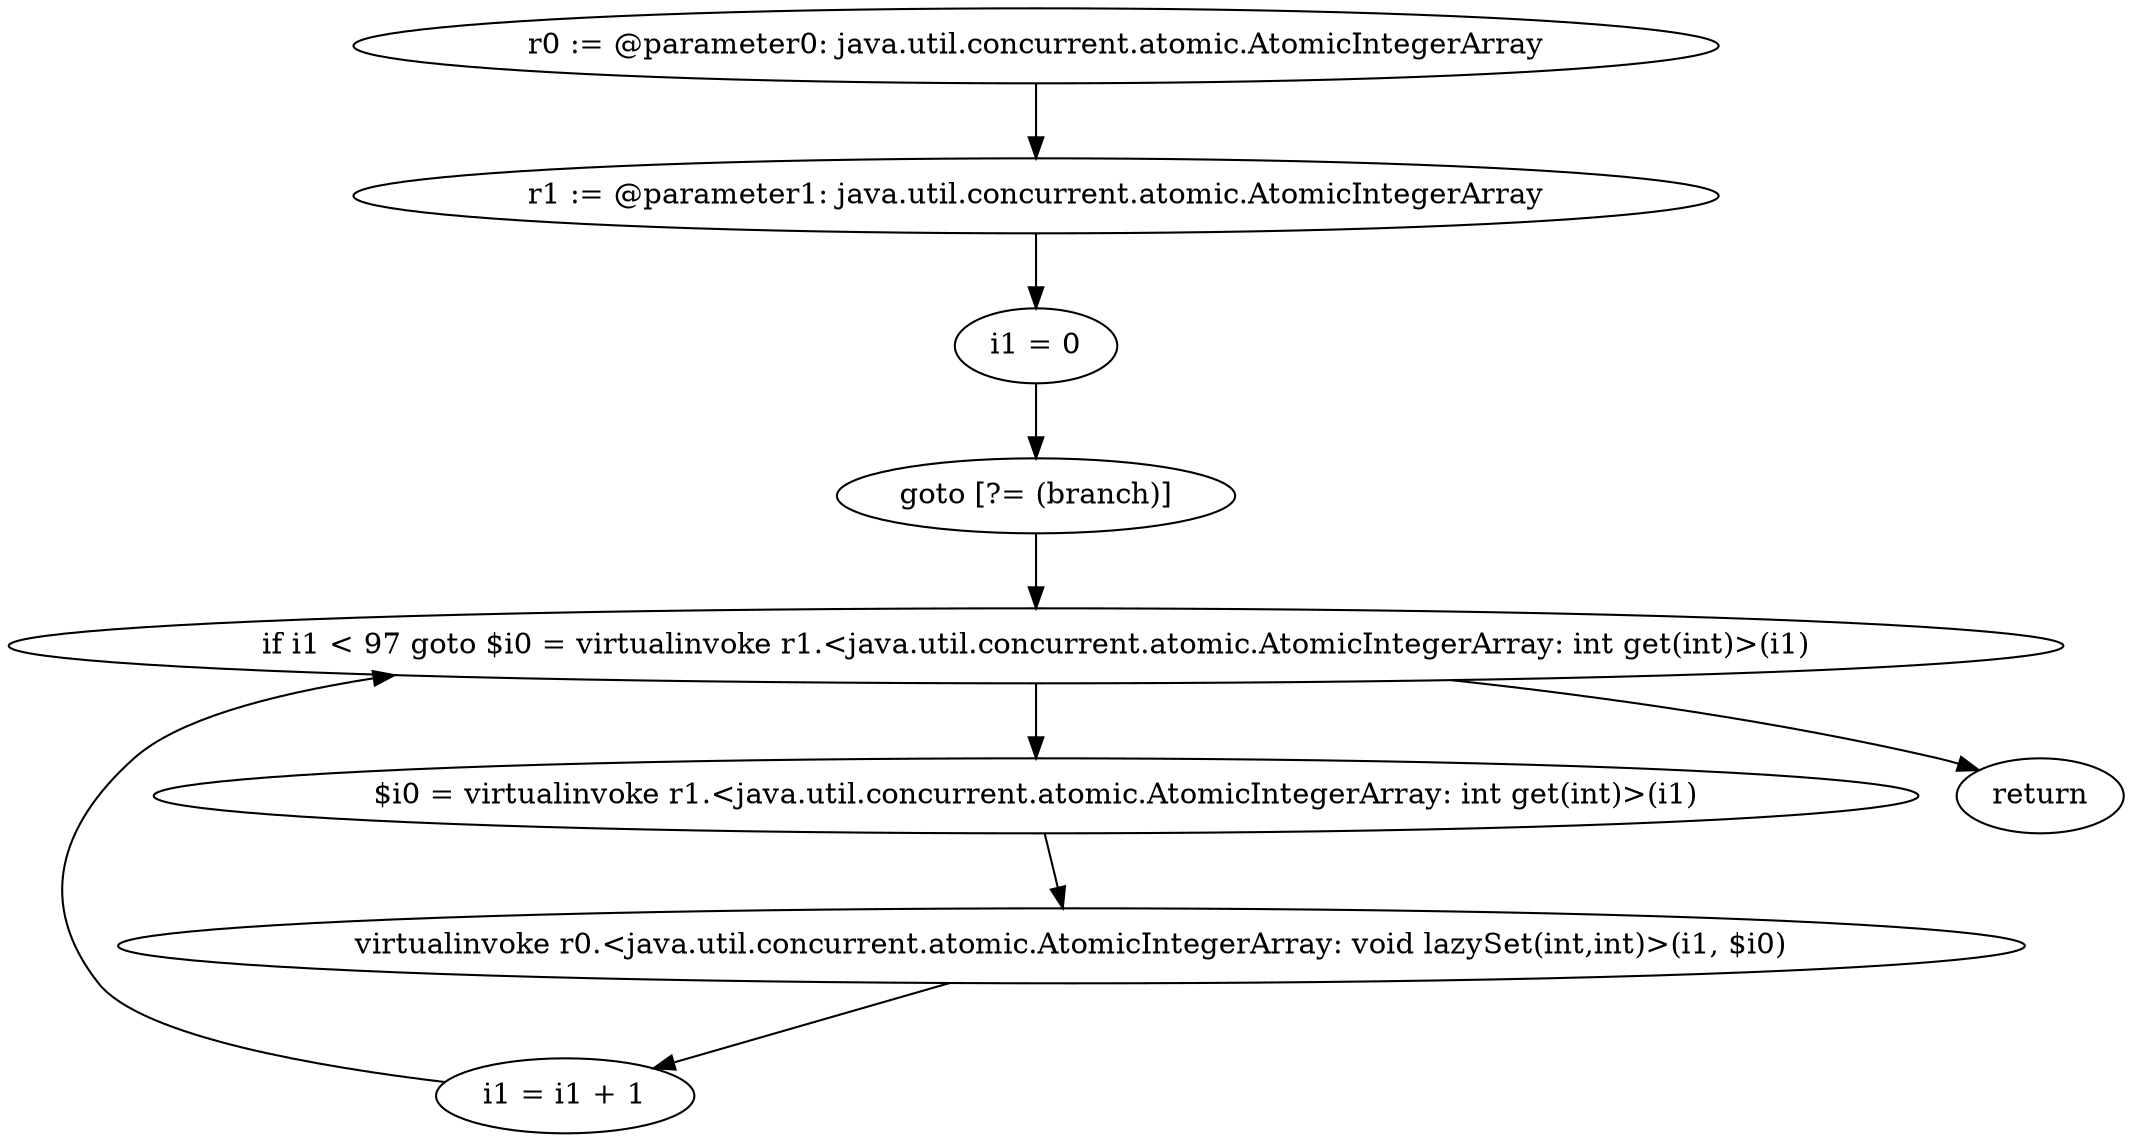 digraph "unitGraph" {
    "r0 := @parameter0: java.util.concurrent.atomic.AtomicIntegerArray"
    "r1 := @parameter1: java.util.concurrent.atomic.AtomicIntegerArray"
    "i1 = 0"
    "goto [?= (branch)]"
    "$i0 = virtualinvoke r1.<java.util.concurrent.atomic.AtomicIntegerArray: int get(int)>(i1)"
    "virtualinvoke r0.<java.util.concurrent.atomic.AtomicIntegerArray: void lazySet(int,int)>(i1, $i0)"
    "i1 = i1 + 1"
    "if i1 < 97 goto $i0 = virtualinvoke r1.<java.util.concurrent.atomic.AtomicIntegerArray: int get(int)>(i1)"
    "return"
    "r0 := @parameter0: java.util.concurrent.atomic.AtomicIntegerArray"->"r1 := @parameter1: java.util.concurrent.atomic.AtomicIntegerArray";
    "r1 := @parameter1: java.util.concurrent.atomic.AtomicIntegerArray"->"i1 = 0";
    "i1 = 0"->"goto [?= (branch)]";
    "goto [?= (branch)]"->"if i1 < 97 goto $i0 = virtualinvoke r1.<java.util.concurrent.atomic.AtomicIntegerArray: int get(int)>(i1)";
    "$i0 = virtualinvoke r1.<java.util.concurrent.atomic.AtomicIntegerArray: int get(int)>(i1)"->"virtualinvoke r0.<java.util.concurrent.atomic.AtomicIntegerArray: void lazySet(int,int)>(i1, $i0)";
    "virtualinvoke r0.<java.util.concurrent.atomic.AtomicIntegerArray: void lazySet(int,int)>(i1, $i0)"->"i1 = i1 + 1";
    "i1 = i1 + 1"->"if i1 < 97 goto $i0 = virtualinvoke r1.<java.util.concurrent.atomic.AtomicIntegerArray: int get(int)>(i1)";
    "if i1 < 97 goto $i0 = virtualinvoke r1.<java.util.concurrent.atomic.AtomicIntegerArray: int get(int)>(i1)"->"return";
    "if i1 < 97 goto $i0 = virtualinvoke r1.<java.util.concurrent.atomic.AtomicIntegerArray: int get(int)>(i1)"->"$i0 = virtualinvoke r1.<java.util.concurrent.atomic.AtomicIntegerArray: int get(int)>(i1)";
}
